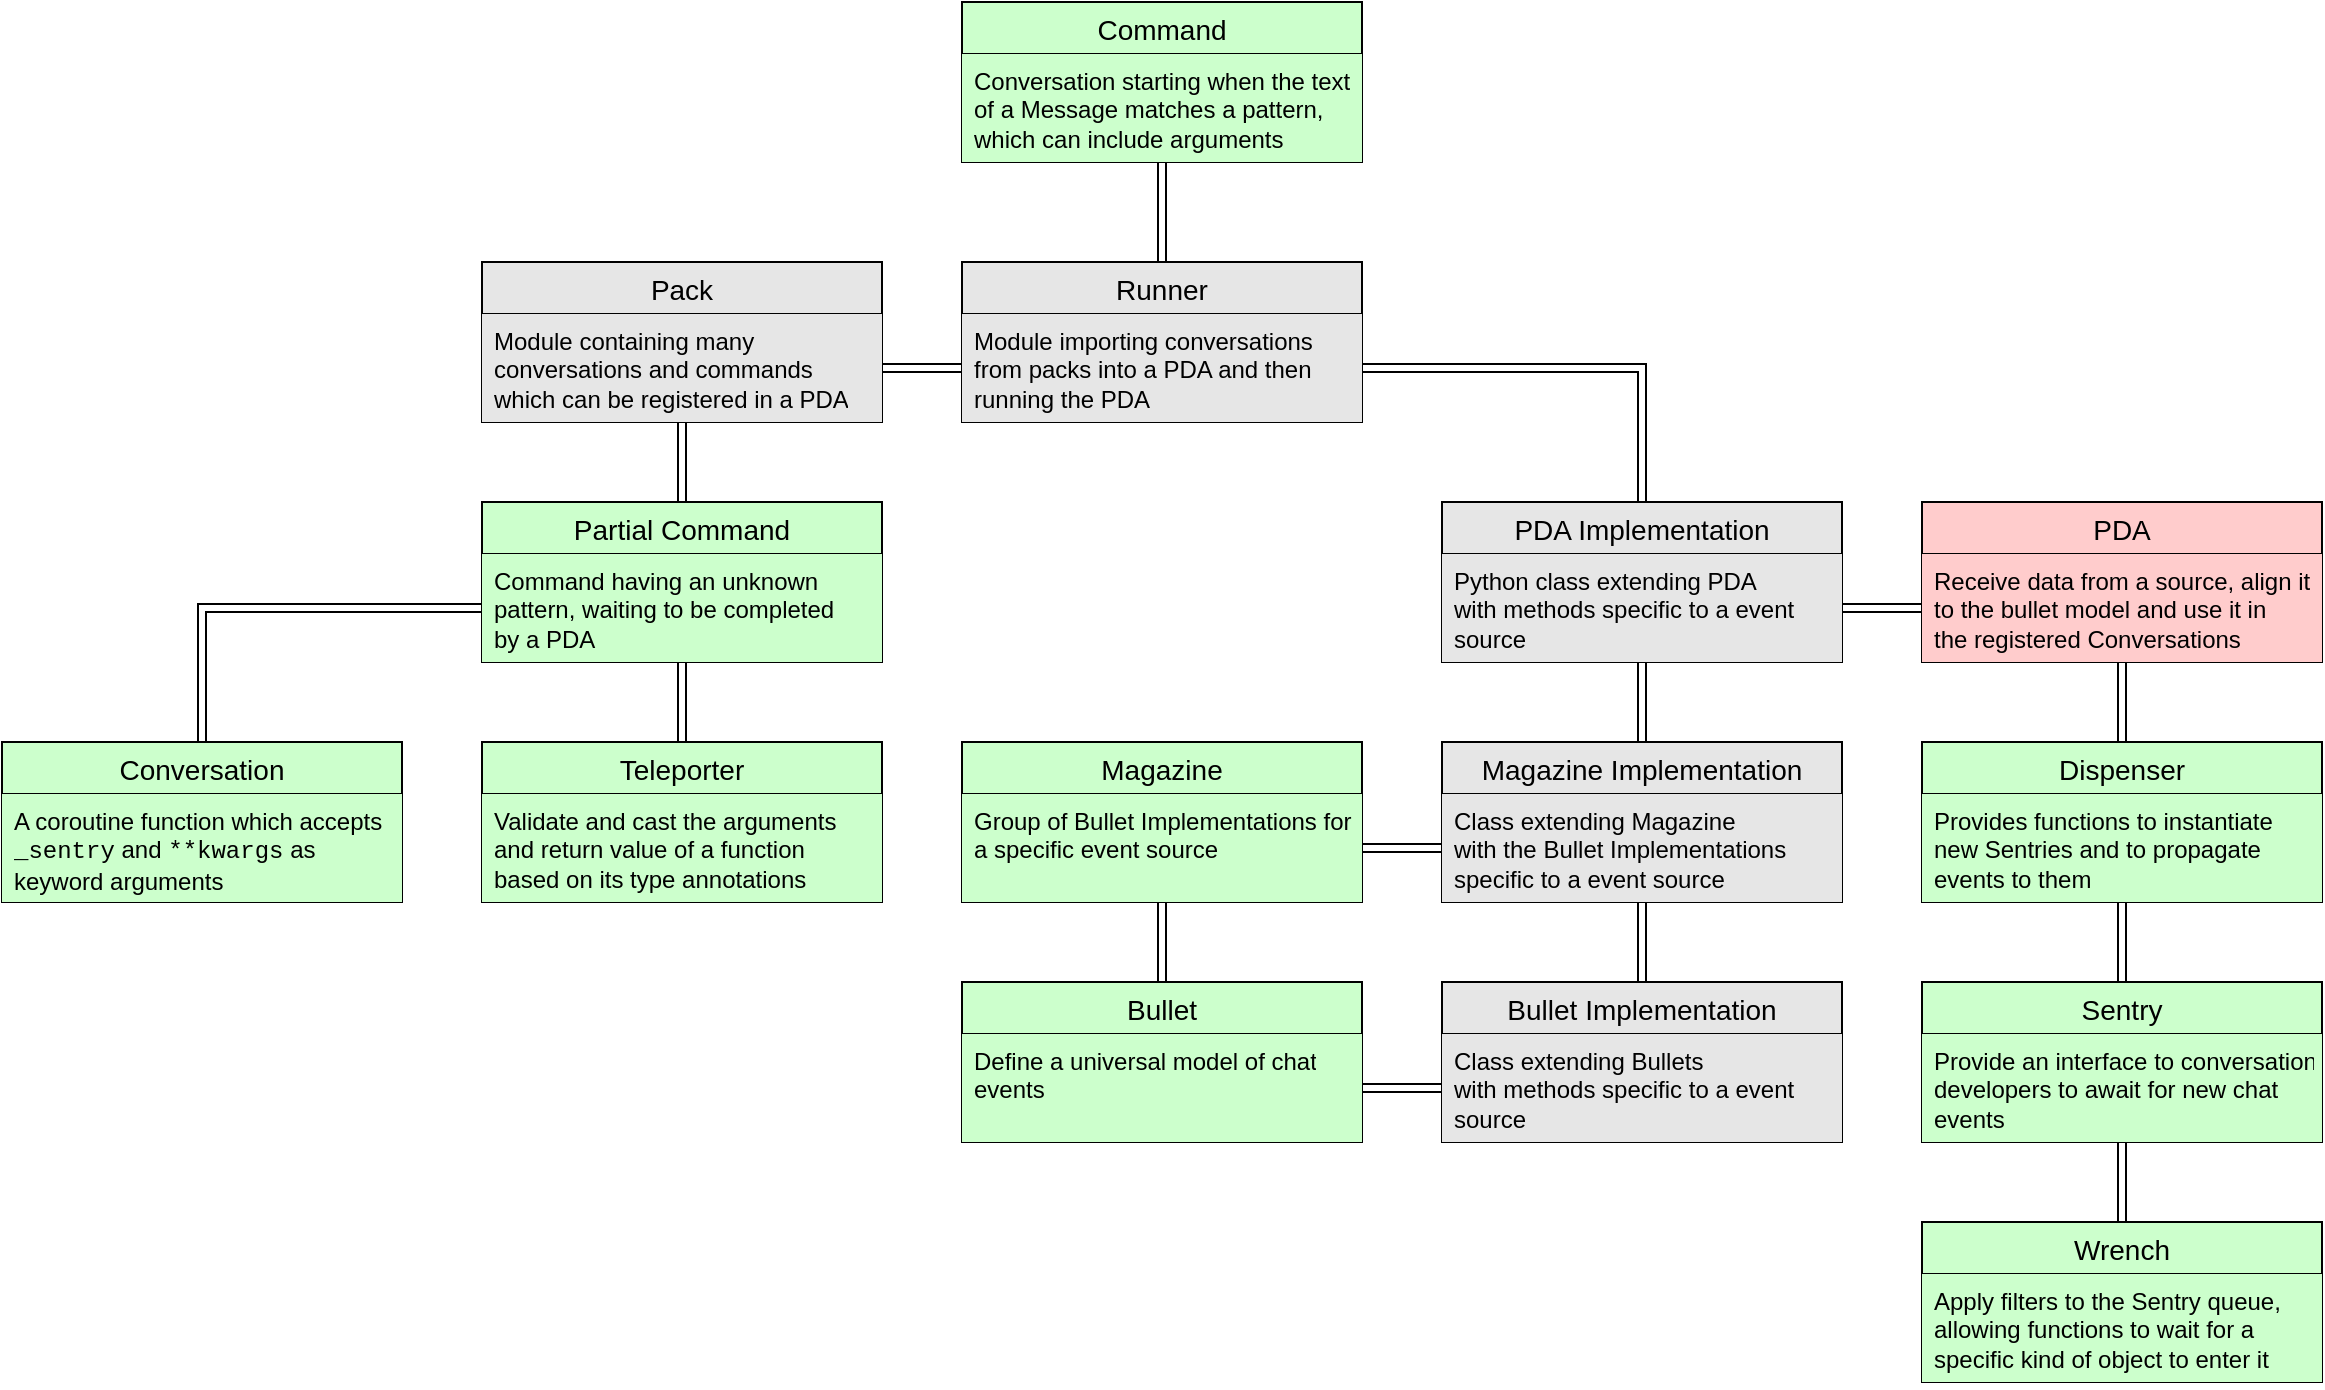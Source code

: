 <mxfile version="13.9.9" type="device"><diagram id="CE8n8ZrOl62DmRSVWgVr" name="Page-1"><mxGraphModel dx="1662" dy="844" grid="1" gridSize="10" guides="1" tooltips="1" connect="1" arrows="1" fold="1" page="1" pageScale="1" pageWidth="850" pageHeight="1100" math="0" shadow="0"><root><mxCell id="0"/><mxCell id="1" parent="0"/><mxCell id="ASyxNM3Pef7rKgCJKQAT-56" style="edgeStyle=orthogonalEdgeStyle;shape=link;rounded=0;orthogonalLoop=1;jettySize=auto;html=1;exitX=0.5;exitY=0;exitDx=0;exitDy=0;entryX=0.5;entryY=1;entryDx=0;entryDy=0;" edge="1" parent="1" source="rZuRRiRQB2OWb7gTlBAh-1" target="rZuRRiRQB2OWb7gTlBAh-12"><mxGeometry relative="1" as="geometry"/></mxCell><mxCell id="rZuRRiRQB2OWb7gTlBAh-1" value="Wrench" style="swimlane;fontStyle=0;childLayout=stackLayout;horizontal=1;startSize=26;horizontalStack=0;resizeParent=1;resizeParentMax=0;resizeLast=0;collapsible=1;marginBottom=0;align=center;fontSize=14;fillColor=#CCFFCC;" parent="1" vertex="1"><mxGeometry x="1120" y="680" width="200" height="80" as="geometry"><mxRectangle x="320" y="680" width="80" height="26" as="alternateBounds"/></mxGeometry></mxCell><mxCell id="rZuRRiRQB2OWb7gTlBAh-2" value="Apply filters to the Sentry queue,&lt;br&gt;allowing functions to wait for a&lt;br&gt;specific kind of object to enter it" style="text;strokeColor=none;spacingLeft=4;spacingRight=4;overflow=hidden;rotatable=0;points=[[0,0.5],[1,0.5]];portConstraint=eastwest;fontSize=12;html=1;fillColor=#CCFFCC;" parent="rZuRRiRQB2OWb7gTlBAh-1" vertex="1"><mxGeometry y="26" width="200" height="54" as="geometry"/></mxCell><mxCell id="ASyxNM3Pef7rKgCJKQAT-53" style="edgeStyle=orthogonalEdgeStyle;shape=link;rounded=0;orthogonalLoop=1;jettySize=auto;html=1;exitX=0.5;exitY=0;exitDx=0;exitDy=0;entryX=0.5;entryY=1;entryDx=0;entryDy=0;" edge="1" parent="1" source="rZuRRiRQB2OWb7gTlBAh-6" target="rZuRRiRQB2OWb7gTlBAh-27"><mxGeometry relative="1" as="geometry"/></mxCell><mxCell id="rZuRRiRQB2OWb7gTlBAh-6" value="Dispenser" style="swimlane;fontStyle=0;childLayout=stackLayout;horizontal=1;startSize=26;horizontalStack=0;resizeParent=1;resizeParentMax=0;resizeLast=0;collapsible=1;marginBottom=0;align=center;fontSize=14;fillColor=#CCFFCC;" parent="1" vertex="1"><mxGeometry x="1120" y="440" width="200" height="80" as="geometry"><mxRectangle x="320" y="440" width="100" height="26" as="alternateBounds"/></mxGeometry></mxCell><mxCell id="rZuRRiRQB2OWb7gTlBAh-7" value="&lt;div&gt;Provides functions to instantiate&lt;/div&gt;&lt;div&gt;new Sentries and to propagate&lt;/div&gt;&lt;div&gt;events to them&lt;br&gt;&lt;/div&gt;" style="text;strokeColor=none;spacingLeft=4;spacingRight=4;overflow=hidden;rotatable=0;points=[[0,0.5],[1,0.5]];portConstraint=eastwest;fontSize=12;html=1;fillColor=#CCFFCC;" parent="rZuRRiRQB2OWb7gTlBAh-6" vertex="1"><mxGeometry y="26" width="200" height="54" as="geometry"/></mxCell><mxCell id="ASyxNM3Pef7rKgCJKQAT-54" style="edgeStyle=orthogonalEdgeStyle;shape=link;rounded=0;orthogonalLoop=1;jettySize=auto;html=1;exitX=0.5;exitY=0;exitDx=0;exitDy=0;entryX=0.5;entryY=1;entryDx=0;entryDy=0;" edge="1" parent="1" source="rZuRRiRQB2OWb7gTlBAh-12" target="rZuRRiRQB2OWb7gTlBAh-6"><mxGeometry relative="1" as="geometry"/></mxCell><mxCell id="rZuRRiRQB2OWb7gTlBAh-12" value="Sentry" style="swimlane;fontStyle=0;childLayout=stackLayout;horizontal=1;startSize=26;horizontalStack=0;resizeParent=1;resizeParentMax=0;resizeLast=0;collapsible=1;marginBottom=0;align=center;fontSize=14;fillColor=#CCFFCC;" parent="1" vertex="1"><mxGeometry x="1120" y="560" width="200" height="80" as="geometry"><mxRectangle x="320" y="560" width="70" height="26" as="alternateBounds"/></mxGeometry></mxCell><mxCell id="rZuRRiRQB2OWb7gTlBAh-13" value="Provide an interface to conversation&lt;br&gt;developers to await for new chat&lt;br&gt;events" style="text;strokeColor=none;spacingLeft=4;spacingRight=4;overflow=hidden;rotatable=0;points=[[0,0.5],[1,0.5]];portConstraint=eastwest;fontSize=12;html=1;fillColor=#CCFFCC;" parent="rZuRRiRQB2OWb7gTlBAh-12" vertex="1"><mxGeometry y="26" width="200" height="54" as="geometry"/></mxCell><mxCell id="rZuRRiRQB2OWb7gTlBAh-18" value="Teleporter" style="swimlane;fontStyle=0;childLayout=stackLayout;horizontal=1;startSize=26;horizontalStack=0;resizeParent=1;resizeParentMax=0;resizeLast=0;collapsible=1;marginBottom=0;align=center;fontSize=14;fillColor=#CCFFCC;" parent="1" vertex="1"><mxGeometry x="400" y="440" width="200" height="80" as="geometry"><mxRectangle x="560" y="440" width="90" height="26" as="alternateBounds"/></mxGeometry></mxCell><mxCell id="rZuRRiRQB2OWb7gTlBAh-19" value="Validate and cast the arguments&lt;br&gt;and return value of a function&lt;br&gt;based on its type annotations" style="text;strokeColor=none;spacingLeft=4;spacingRight=4;overflow=hidden;rotatable=0;points=[[0,0.5],[1,0.5]];portConstraint=eastwest;fontSize=12;html=1;fillColor=#CCFFCC;" parent="rZuRRiRQB2OWb7gTlBAh-18" vertex="1"><mxGeometry y="26" width="200" height="54" as="geometry"/></mxCell><mxCell id="ASyxNM3Pef7rKgCJKQAT-33" style="edgeStyle=orthogonalEdgeStyle;shape=link;rounded=0;orthogonalLoop=1;jettySize=auto;html=1;exitX=0.5;exitY=0;exitDx=0;exitDy=0;entryX=0.5;entryY=1;entryDx=0;entryDy=0;" edge="1" parent="1" source="rZuRRiRQB2OWb7gTlBAh-20" target="zyVxa9wNg-3RVoFQyXQf-1"><mxGeometry relative="1" as="geometry"/></mxCell><mxCell id="rZuRRiRQB2OWb7gTlBAh-20" value="Bullet" style="swimlane;fontStyle=0;childLayout=stackLayout;horizontal=1;startSize=26;horizontalStack=0;resizeParent=1;resizeParentMax=0;resizeLast=0;collapsible=1;marginBottom=0;align=center;fontSize=14;fillColor=#CCFFCC;" parent="1" vertex="1"><mxGeometry x="640" y="560" width="200" height="80" as="geometry"><mxRectangle x="320" y="320" width="70" height="26" as="alternateBounds"/></mxGeometry></mxCell><mxCell id="rZuRRiRQB2OWb7gTlBAh-21" value="&lt;div&gt;Define a universal model of chat&lt;/div&gt;&lt;div&gt;events&lt;/div&gt;" style="text;strokeColor=none;spacingLeft=4;spacingRight=4;overflow=hidden;rotatable=0;points=[[0,0.5],[1,0.5]];portConstraint=eastwest;fontSize=12;html=1;fillColor=#CCFFCC;" parent="rZuRRiRQB2OWb7gTlBAh-20" vertex="1"><mxGeometry y="26" width="200" height="54" as="geometry"/></mxCell><mxCell id="rZuRRiRQB2OWb7gTlBAh-27" value="PDA" style="swimlane;fontStyle=0;childLayout=stackLayout;horizontal=1;startSize=26;horizontalStack=0;resizeParent=1;resizeParentMax=0;resizeLast=0;collapsible=1;marginBottom=0;align=center;fontSize=14;glass=0;swimlaneFillColor=none;rounded=0;shadow=0;fillColor=#FFCCCC;" parent="1" vertex="1"><mxGeometry x="1120" y="320" width="200" height="80" as="geometry"><mxRectangle x="320" y="200" width="80" height="26" as="alternateBounds"/></mxGeometry></mxCell><mxCell id="rZuRRiRQB2OWb7gTlBAh-28" value="&lt;div&gt;Receive data from a source,&amp;nbsp;&lt;span&gt;align it&lt;/span&gt;&lt;/div&gt;&lt;div&gt;&lt;span&gt;to the bullet&amp;nbsp;&lt;/span&gt;&lt;span&gt;model and&amp;nbsp;&lt;/span&gt;&lt;span&gt;use it in&amp;nbsp;&lt;/span&gt;&lt;/div&gt;&lt;div&gt;&lt;span&gt;the registered Conversations&lt;/span&gt;&lt;/div&gt;" style="text;strokeColor=none;spacingLeft=4;spacingRight=4;overflow=hidden;rotatable=0;points=[[0,0.5],[1,0.5]];portConstraint=eastwest;fontSize=12;html=1;glass=0;rounded=0;fillColor=#FFCCCC;" parent="rZuRRiRQB2OWb7gTlBAh-27" vertex="1"><mxGeometry y="26" width="200" height="54" as="geometry"/></mxCell><mxCell id="-JhtDrDKUjGa72AhLUFB-4" value="Command" style="swimlane;fontStyle=0;childLayout=stackLayout;horizontal=1;startSize=26;horizontalStack=0;resizeParent=1;resizeParentMax=0;resizeLast=0;collapsible=1;marginBottom=0;align=center;fontSize=14;glass=0;swimlaneFillColor=none;rounded=0;shadow=0;fillColor=#CCFFCC;" parent="1" vertex="1"><mxGeometry x="640" y="70" width="200" height="80" as="geometry"><mxRectangle x="560" y="320" width="100" height="26" as="alternateBounds"/></mxGeometry></mxCell><mxCell id="-JhtDrDKUjGa72AhLUFB-5" value="&lt;div&gt;Conversation starting when&amp;nbsp;&lt;span&gt;the text&lt;/span&gt;&lt;/div&gt;&lt;div&gt;&lt;span&gt;of a Message matches&amp;nbsp;&lt;/span&gt;&lt;span&gt;a pattern,&lt;/span&gt;&lt;/div&gt;&lt;div&gt;which can include arguments&lt;/div&gt;" style="text;strokeColor=none;spacingLeft=4;spacingRight=4;overflow=hidden;rotatable=0;points=[[0,0.5],[1,0.5]];portConstraint=eastwest;fontSize=12;html=1;glass=0;rounded=0;fillColor=#CCFFCC;" parent="-JhtDrDKUjGa72AhLUFB-4" vertex="1"><mxGeometry y="26" width="200" height="54" as="geometry"/></mxCell><mxCell id="G5jcLWzcpoR6U017p7so-2" value="Conversation" style="swimlane;fontStyle=0;childLayout=stackLayout;horizontal=1;startSize=26;horizontalStack=0;resizeParent=1;resizeParentMax=0;resizeLast=0;collapsible=1;marginBottom=0;align=center;fontSize=14;fillColor=#CCFFCC;" parent="1" vertex="1"><mxGeometry x="160" y="440" width="200" height="80" as="geometry"><mxRectangle x="560" y="440" width="90" height="26" as="alternateBounds"/></mxGeometry></mxCell><mxCell id="G5jcLWzcpoR6U017p7so-3" value="A coroutine function which accepts&lt;br&gt;&lt;font face=&quot;Courier New&quot;&gt;_sentry&lt;/font&gt; and &lt;font face=&quot;Courier New&quot;&gt;**kwargs&lt;/font&gt; as &lt;br&gt;keyword arguments" style="text;strokeColor=none;spacingLeft=4;spacingRight=4;overflow=hidden;rotatable=0;points=[[0,0.5],[1,0.5]];portConstraint=eastwest;fontSize=12;html=1;fillColor=#CCFFCC;" parent="G5jcLWzcpoR6U017p7so-2" vertex="1"><mxGeometry y="26" width="200" height="54" as="geometry"/></mxCell><mxCell id="zyVxa9wNg-3RVoFQyXQf-1" value="Magazine" style="swimlane;fontStyle=0;childLayout=stackLayout;horizontal=1;startSize=26;horizontalStack=0;resizeParent=1;resizeParentMax=0;resizeLast=0;collapsible=1;marginBottom=0;align=center;fontSize=14;fillColor=#CCFFCC;" parent="1" vertex="1"><mxGeometry x="640" y="440" width="200" height="80" as="geometry"><mxRectangle x="320" y="320" width="70" height="26" as="alternateBounds"/></mxGeometry></mxCell><mxCell id="zyVxa9wNg-3RVoFQyXQf-2" value="Group of Bullet Implementations for&lt;br&gt;a specific event source" style="text;strokeColor=none;spacingLeft=4;spacingRight=4;overflow=hidden;rotatable=0;points=[[0,0.5],[1,0.5]];portConstraint=eastwest;fontSize=12;html=1;fillColor=#CCFFCC;" parent="zyVxa9wNg-3RVoFQyXQf-1" vertex="1"><mxGeometry y="26" width="200" height="54" as="geometry"/></mxCell><mxCell id="ASyxNM3Pef7rKgCJKQAT-4" value="Pack" style="swimlane;fontStyle=0;childLayout=stackLayout;horizontal=1;startSize=26;horizontalStack=0;resizeParent=1;resizeParentMax=0;resizeLast=0;collapsible=1;marginBottom=0;align=center;fontSize=14;glass=0;swimlaneFillColor=none;rounded=0;shadow=0;fillColor=#E6E6E6;" vertex="1" parent="1"><mxGeometry x="400" y="200" width="200" height="80" as="geometry"><mxRectangle x="320" y="200" width="80" height="26" as="alternateBounds"/></mxGeometry></mxCell><mxCell id="ASyxNM3Pef7rKgCJKQAT-5" value="&lt;div&gt;Module containing many&lt;/div&gt;&lt;div&gt;conversations and commands&lt;/div&gt;&lt;div&gt;which can be registered in a PDA&lt;/div&gt;" style="text;strokeColor=none;spacingLeft=4;spacingRight=4;overflow=hidden;rotatable=0;points=[[0,0.5],[1,0.5]];portConstraint=eastwest;fontSize=12;html=1;glass=0;rounded=0;fillColor=#E6E6E6;" vertex="1" parent="ASyxNM3Pef7rKgCJKQAT-4"><mxGeometry y="26" width="200" height="54" as="geometry"/></mxCell><mxCell id="ASyxNM3Pef7rKgCJKQAT-65" style="edgeStyle=orthogonalEdgeStyle;shape=link;rounded=0;orthogonalLoop=1;jettySize=auto;html=1;exitX=0.5;exitY=0;exitDx=0;exitDy=0;entryX=0.5;entryY=1;entryDx=0;entryDy=0;" edge="1" parent="1" source="ASyxNM3Pef7rKgCJKQAT-7" target="-JhtDrDKUjGa72AhLUFB-4"><mxGeometry relative="1" as="geometry"/></mxCell><mxCell id="ASyxNM3Pef7rKgCJKQAT-7" value="Runner" style="swimlane;fontStyle=0;childLayout=stackLayout;horizontal=1;startSize=26;horizontalStack=0;resizeParent=1;resizeParentMax=0;resizeLast=0;collapsible=1;marginBottom=0;align=center;fontSize=14;glass=0;swimlaneFillColor=none;rounded=0;shadow=0;fillColor=#E6E6E6;" vertex="1" parent="1"><mxGeometry x="640" y="200" width="200" height="80" as="geometry"><mxRectangle x="320" y="200" width="80" height="26" as="alternateBounds"/></mxGeometry></mxCell><mxCell id="ASyxNM3Pef7rKgCJKQAT-8" value="&lt;div&gt;Module importing&amp;nbsp;&lt;span&gt;conversations&lt;/span&gt;&lt;/div&gt;&lt;div&gt;&lt;span&gt;from packs into a&amp;nbsp;&lt;/span&gt;&lt;span&gt;PDA and then&amp;nbsp;&lt;/span&gt;&lt;/div&gt;&lt;div&gt;&lt;span&gt;running the PDA&lt;/span&gt;&lt;/div&gt;" style="text;strokeColor=none;spacingLeft=4;spacingRight=4;overflow=hidden;rotatable=0;points=[[0,0.5],[1,0.5]];portConstraint=eastwest;fontSize=12;html=1;glass=0;rounded=0;fillColor=#E6E6E6;" vertex="1" parent="ASyxNM3Pef7rKgCJKQAT-7"><mxGeometry y="26" width="200" height="54" as="geometry"/></mxCell><mxCell id="ASyxNM3Pef7rKgCJKQAT-60" style="edgeStyle=orthogonalEdgeStyle;shape=link;rounded=0;orthogonalLoop=1;jettySize=auto;html=1;exitX=0.5;exitY=0;exitDx=0;exitDy=0;entryX=1;entryY=0.5;entryDx=0;entryDy=0;" edge="1" parent="1" source="ASyxNM3Pef7rKgCJKQAT-10" target="ASyxNM3Pef7rKgCJKQAT-8"><mxGeometry relative="1" as="geometry"/></mxCell><mxCell id="ASyxNM3Pef7rKgCJKQAT-10" value="PDA Implementation" style="swimlane;fontStyle=0;childLayout=stackLayout;horizontal=1;startSize=26;horizontalStack=0;resizeParent=1;resizeParentMax=0;resizeLast=0;collapsible=1;marginBottom=0;align=center;fontSize=14;glass=0;swimlaneFillColor=none;rounded=0;shadow=0;fillColor=#E6E6E6;" vertex="1" parent="1"><mxGeometry x="880" y="320" width="200" height="80" as="geometry"><mxRectangle x="320" y="200" width="80" height="26" as="alternateBounds"/></mxGeometry></mxCell><mxCell id="ASyxNM3Pef7rKgCJKQAT-11" value="Python class extending PDA&lt;br&gt;with methods specific to a event&lt;br&gt;source" style="text;strokeColor=none;spacingLeft=4;spacingRight=4;overflow=hidden;rotatable=0;points=[[0,0.5],[1,0.5]];portConstraint=eastwest;fontSize=12;html=1;glass=0;rounded=0;fillColor=#E6E6E6;" vertex="1" parent="ASyxNM3Pef7rKgCJKQAT-10"><mxGeometry y="26" width="200" height="54" as="geometry"/></mxCell><mxCell id="ASyxNM3Pef7rKgCJKQAT-36" style="edgeStyle=orthogonalEdgeStyle;shape=link;rounded=0;orthogonalLoop=1;jettySize=auto;html=1;exitX=0.5;exitY=0;exitDx=0;exitDy=0;entryX=0.5;entryY=1;entryDx=0;entryDy=0;" edge="1" parent="1" source="ASyxNM3Pef7rKgCJKQAT-12" target="ASyxNM3Pef7rKgCJKQAT-14"><mxGeometry relative="1" as="geometry"/></mxCell><mxCell id="ASyxNM3Pef7rKgCJKQAT-12" value="Bullet Implementation" style="swimlane;fontStyle=0;childLayout=stackLayout;horizontal=1;startSize=26;horizontalStack=0;resizeParent=1;resizeParentMax=0;resizeLast=0;collapsible=1;marginBottom=0;align=center;fontSize=14;glass=0;swimlaneFillColor=none;rounded=0;shadow=0;fillColor=#E6E6E6;" vertex="1" parent="1"><mxGeometry x="880" y="560" width="200" height="80" as="geometry"><mxRectangle x="320" y="200" width="80" height="26" as="alternateBounds"/></mxGeometry></mxCell><mxCell id="ASyxNM3Pef7rKgCJKQAT-13" value="Class extending Bullets&lt;br&gt;with methods specific to a event&lt;br&gt;source" style="text;strokeColor=none;spacingLeft=4;spacingRight=4;overflow=hidden;rotatable=0;points=[[0,0.5],[1,0.5]];portConstraint=eastwest;fontSize=12;html=1;glass=0;rounded=0;fillColor=#E6E6E6;" vertex="1" parent="ASyxNM3Pef7rKgCJKQAT-12"><mxGeometry y="26" width="200" height="54" as="geometry"/></mxCell><mxCell id="ASyxNM3Pef7rKgCJKQAT-50" style="edgeStyle=orthogonalEdgeStyle;shape=link;rounded=0;orthogonalLoop=1;jettySize=auto;html=1;exitX=0.5;exitY=0;exitDx=0;exitDy=0;entryX=0.5;entryY=1;entryDx=0;entryDy=0;" edge="1" parent="1" source="ASyxNM3Pef7rKgCJKQAT-14" target="ASyxNM3Pef7rKgCJKQAT-10"><mxGeometry relative="1" as="geometry"/></mxCell><mxCell id="ASyxNM3Pef7rKgCJKQAT-14" value="Magazine Implementation" style="swimlane;fontStyle=0;childLayout=stackLayout;horizontal=1;startSize=26;horizontalStack=0;resizeParent=1;resizeParentMax=0;resizeLast=0;collapsible=1;marginBottom=0;align=center;fontSize=14;glass=0;swimlaneFillColor=none;rounded=0;shadow=0;fillColor=#E6E6E6;" vertex="1" parent="1"><mxGeometry x="880" y="440" width="200" height="80" as="geometry"><mxRectangle x="320" y="200" width="80" height="26" as="alternateBounds"/></mxGeometry></mxCell><mxCell id="ASyxNM3Pef7rKgCJKQAT-15" value="Class extending Magazine&lt;br&gt;with the Bullet Implementations &lt;br&gt;specific to a event source" style="text;strokeColor=none;spacingLeft=4;spacingRight=4;overflow=hidden;rotatable=0;points=[[0,0.5],[1,0.5]];portConstraint=eastwest;fontSize=12;html=1;glass=0;rounded=0;fillColor=#E6E6E6;" vertex="1" parent="ASyxNM3Pef7rKgCJKQAT-14"><mxGeometry y="26" width="200" height="54" as="geometry"/></mxCell><mxCell id="ASyxNM3Pef7rKgCJKQAT-30" style="edgeStyle=orthogonalEdgeStyle;shape=link;rounded=0;orthogonalLoop=1;jettySize=auto;html=1;exitX=0.5;exitY=1;exitDx=0;exitDy=0;entryX=0.5;entryY=0;entryDx=0;entryDy=0;" edge="1" parent="1" source="ASyxNM3Pef7rKgCJKQAT-19" target="rZuRRiRQB2OWb7gTlBAh-18"><mxGeometry relative="1" as="geometry"/></mxCell><mxCell id="ASyxNM3Pef7rKgCJKQAT-62" style="edgeStyle=orthogonalEdgeStyle;shape=link;rounded=0;orthogonalLoop=1;jettySize=auto;html=1;exitX=0.5;exitY=0;exitDx=0;exitDy=0;entryX=0.5;entryY=1;entryDx=0;entryDy=0;" edge="1" parent="1" source="ASyxNM3Pef7rKgCJKQAT-19" target="ASyxNM3Pef7rKgCJKQAT-4"><mxGeometry relative="1" as="geometry"/></mxCell><mxCell id="ASyxNM3Pef7rKgCJKQAT-19" value="Partial Command" style="swimlane;fontStyle=0;childLayout=stackLayout;horizontal=1;startSize=26;horizontalStack=0;resizeParent=1;resizeParentMax=0;resizeLast=0;collapsible=1;marginBottom=0;align=center;fontSize=14;glass=0;swimlaneFillColor=none;rounded=0;shadow=0;fillColor=#CCFFCC;" vertex="1" parent="1"><mxGeometry x="400" y="320" width="200" height="80" as="geometry"><mxRectangle x="560" y="320" width="100" height="26" as="alternateBounds"/></mxGeometry></mxCell><mxCell id="ASyxNM3Pef7rKgCJKQAT-20" value="Command having an unknown&lt;br&gt;pattern, waiting to be completed&lt;br&gt;by a PDA" style="text;strokeColor=none;spacingLeft=4;spacingRight=4;overflow=hidden;rotatable=0;points=[[0,0.5],[1,0.5]];portConstraint=eastwest;fontSize=12;html=1;glass=0;rounded=0;fillColor=#CCFFCC;" vertex="1" parent="ASyxNM3Pef7rKgCJKQAT-19"><mxGeometry y="26" width="200" height="54" as="geometry"/></mxCell><mxCell id="ASyxNM3Pef7rKgCJKQAT-48" style="edgeStyle=orthogonalEdgeStyle;shape=link;rounded=0;orthogonalLoop=1;jettySize=auto;html=1;exitX=1;exitY=0.5;exitDx=0;exitDy=0;entryX=0;entryY=0.5;entryDx=0;entryDy=0;" edge="1" parent="1" source="zyVxa9wNg-3RVoFQyXQf-2" target="ASyxNM3Pef7rKgCJKQAT-15"><mxGeometry relative="1" as="geometry"/></mxCell><mxCell id="ASyxNM3Pef7rKgCJKQAT-49" style="edgeStyle=orthogonalEdgeStyle;shape=link;rounded=0;orthogonalLoop=1;jettySize=auto;html=1;exitX=1;exitY=0.5;exitDx=0;exitDy=0;entryX=0;entryY=0.5;entryDx=0;entryDy=0;" edge="1" parent="1" source="rZuRRiRQB2OWb7gTlBAh-21" target="ASyxNM3Pef7rKgCJKQAT-13"><mxGeometry relative="1" as="geometry"/></mxCell><mxCell id="ASyxNM3Pef7rKgCJKQAT-51" style="edgeStyle=orthogonalEdgeStyle;shape=link;rounded=0;orthogonalLoop=1;jettySize=auto;html=1;exitX=0;exitY=0.5;exitDx=0;exitDy=0;entryX=1;entryY=0.5;entryDx=0;entryDy=0;" edge="1" parent="1" source="rZuRRiRQB2OWb7gTlBAh-28" target="ASyxNM3Pef7rKgCJKQAT-11"><mxGeometry relative="1" as="geometry"/></mxCell><mxCell id="ASyxNM3Pef7rKgCJKQAT-63" style="edgeStyle=orthogonalEdgeStyle;shape=link;rounded=0;orthogonalLoop=1;jettySize=auto;html=1;exitX=1;exitY=0.5;exitDx=0;exitDy=0;entryX=0;entryY=0.5;entryDx=0;entryDy=0;" edge="1" parent="1" source="ASyxNM3Pef7rKgCJKQAT-5" target="ASyxNM3Pef7rKgCJKQAT-8"><mxGeometry relative="1" as="geometry"/></mxCell><mxCell id="ASyxNM3Pef7rKgCJKQAT-66" style="edgeStyle=orthogonalEdgeStyle;shape=link;rounded=0;orthogonalLoop=1;jettySize=auto;html=1;exitX=0;exitY=0.5;exitDx=0;exitDy=0;entryX=0.5;entryY=0;entryDx=0;entryDy=0;" edge="1" parent="1" source="ASyxNM3Pef7rKgCJKQAT-20" target="G5jcLWzcpoR6U017p7so-2"><mxGeometry relative="1" as="geometry"/></mxCell></root></mxGraphModel></diagram></mxfile>
